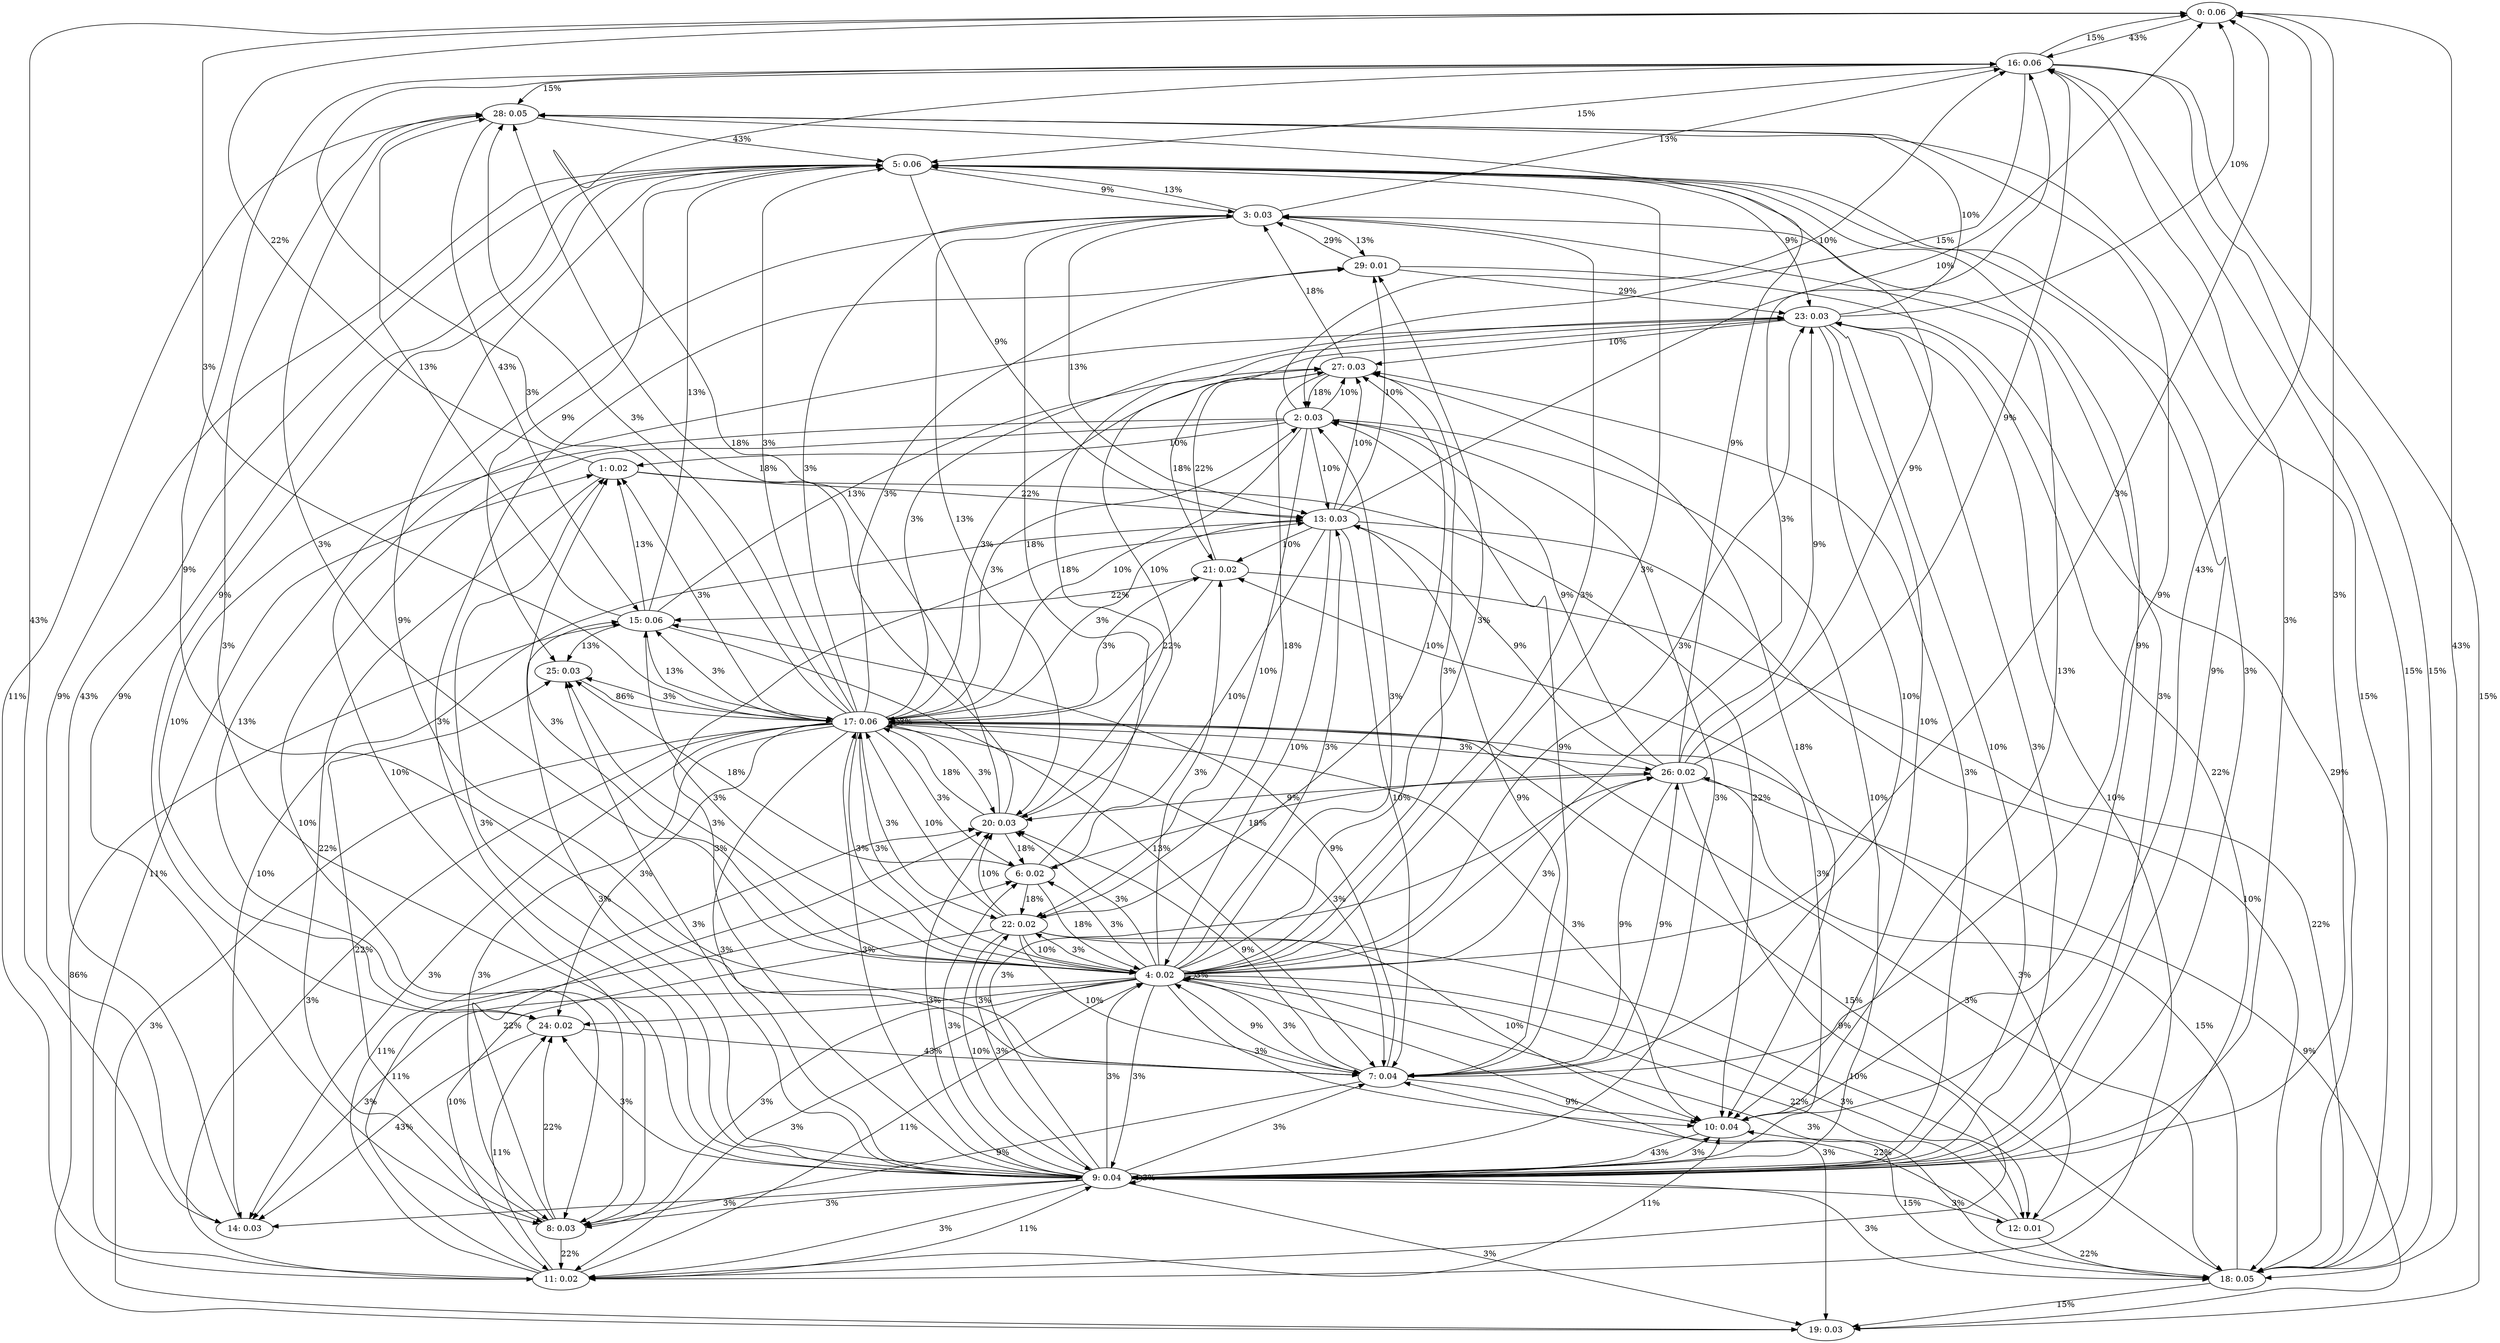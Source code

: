 // wowo
digraph {
	0 [label="0: 0.06"]
	1 [label="1: 0.02"]
	2 [label="2: 0.03"]
	3 [label="3: 0.03"]
	4 [label="4: 0.02"]
	5 [label="5: 0.06"]
	6 [label="6: 0.02"]
	7 [label="7: 0.04"]
	8 [label="8: 0.03"]
	9 [label="9: 0.04"]
	10 [label="10: 0.04"]
	11 [label="11: 0.02"]
	12 [label="12: 0.01"]
	13 [label="13: 0.03"]
	14 [label="14: 0.03"]
	15 [label="15: 0.06"]
	16 [label="16: 0.06"]
	17 [label="17: 0.06"]
	18 [label="18: 0.05"]
	19 [label="19: 0.03"]
	20 [label="20: 0.03"]
	21 [label="21: 0.02"]
	22 [label="22: 0.02"]
	23 [label="23: 0.03"]
	24 [label="24: 0.02"]
	25 [label="25: 0.03"]
	26 [label="26: 0.02"]
	27 [label="27: 0.03"]
	28 [label="28: 0.05"]
	29 [label="29: 0.01"]
	0 -> 16 [label="43%"]
	0 -> 18 [label="43%"]
	1 -> 8 [label="22%"]
	1 -> 0 [label="22%"]
	1 -> 10 [label="22%"]
	1 -> 13 [label="22%"]
	2 -> 1 [label="10%"]
	2 -> 8 [label="10%"]
	2 -> 9 [label="10%"]
	2 -> 13 [label="10%"]
	2 -> 16 [label="10%"]
	2 -> 17 [label="10%"]
	2 -> 22 [label="10%"]
	2 -> 24 [label="10%"]
	2 -> 27 [label="10%"]
	3 -> 5 [label="13%"]
	3 -> 8 [label="13%"]
	3 -> 10 [label="13%"]
	3 -> 13 [label="13%"]
	3 -> 16 [label="13%"]
	3 -> 20 [label="13%"]
	3 -> 29 [label="13%"]
	4 -> 0 [label="3%"]
	4 -> 1 [label="3%"]
	4 -> 2 [label="3%"]
	4 -> 3 [label="3%"]
	4 -> 4 [label="3%"]
	4 -> 5 [label="3%"]
	4 -> 6 [label="3%"]
	4 -> 7 [label="3%"]
	4 -> 8 [label="3%"]
	4 -> 9 [label="3%"]
	4 -> 10 [label="3%"]
	4 -> 11 [label="3%"]
	4 -> 12 [label="3%"]
	4 -> 13 [label="3%"]
	4 -> 14 [label="3%"]
	4 -> 15 [label="3%"]
	4 -> 16 [label="3%"]
	4 -> 17 [label="3%"]
	4 -> 18 [label="3%"]
	4 -> 19 [label="3%"]
	4 -> 20 [label="3%"]
	4 -> 21 [label="3%"]
	4 -> 22 [label="3%"]
	4 -> 23 [label="3%"]
	4 -> 24 [label="3%"]
	4 -> 25 [label="3%"]
	4 -> 26 [label="3%"]
	4 -> 27 [label="3%"]
	4 -> 28 [label="3%"]
	4 -> 29 [label="3%"]
	5 -> 3 [label="9%"]
	5 -> 7 [label="9%"]
	5 -> 8 [label="9%"]
	5 -> 9 [label="9%"]
	5 -> 10 [label="9%"]
	5 -> 13 [label="9%"]
	5 -> 14 [label="9%"]
	5 -> 23 [label="9%"]
	5 -> 24 [label="9%"]
	5 -> 25 [label="9%"]
	6 -> 3 [label="18%"]
	6 -> 4 [label="18%"]
	6 -> 22 [label="18%"]
	6 -> 25 [label="18%"]
	6 -> 26 [label="18%"]
	7 -> 2 [label="9%"]
	7 -> 4 [label="9%"]
	7 -> 8 [label="9%"]
	7 -> 10 [label="9%"]
	7 -> 13 [label="9%"]
	7 -> 15 [label="9%"]
	7 -> 16 [label="9%"]
	7 -> 20 [label="9%"]
	7 -> 26 [label="9%"]
	7 -> 28 [label="9%"]
	8 -> 24 [label="22%"]
	8 -> 25 [label="22%"]
	8 -> 11 [label="22%"]
	8 -> 20 [label="22%"]
	9 -> 0 [label="3%"]
	9 -> 1 [label="3%"]
	9 -> 2 [label="3%"]
	9 -> 3 [label="3%"]
	9 -> 4 [label="3%"]
	9 -> 5 [label="3%"]
	9 -> 6 [label="3%"]
	9 -> 7 [label="3%"]
	9 -> 8 [label="3%"]
	9 -> 9 [label="3%"]
	9 -> 10 [label="3%"]
	9 -> 11 [label="3%"]
	9 -> 12 [label="3%"]
	9 -> 13 [label="3%"]
	9 -> 14 [label="3%"]
	9 -> 15 [label="3%"]
	9 -> 16 [label="3%"]
	9 -> 17 [label="3%"]
	9 -> 18 [label="3%"]
	9 -> 19 [label="3%"]
	9 -> 20 [label="3%"]
	9 -> 21 [label="3%"]
	9 -> 22 [label="3%"]
	9 -> 23 [label="3%"]
	9 -> 24 [label="3%"]
	9 -> 25 [label="3%"]
	9 -> 26 [label="3%"]
	9 -> 27 [label="3%"]
	9 -> 28 [label="3%"]
	9 -> 29 [label="3%"]
	10 -> 0 [label="43%"]
	10 -> 9 [label="43%"]
	11 -> 1 [label="11%"]
	11 -> 4 [label="11%"]
	11 -> 6 [label="11%"]
	11 -> 9 [label="11%"]
	11 -> 10 [label="11%"]
	11 -> 20 [label="11%"]
	11 -> 24 [label="11%"]
	11 -> 28 [label="11%"]
	12 -> 18 [label="22%"]
	12 -> 23 [label="22%"]
	12 -> 4 [label="22%"]
	12 -> 7 [label="22%"]
	13 -> 0 [label="10%"]
	13 -> 4 [label="10%"]
	13 -> 6 [label="10%"]
	13 -> 7 [label="10%"]
	13 -> 14 [label="10%"]
	13 -> 18 [label="10%"]
	13 -> 21 [label="10%"]
	13 -> 27 [label="10%"]
	13 -> 29 [label="10%"]
	14 -> 0 [label="43%"]
	14 -> 5 [label="43%"]
	15 -> 1 [label="13%"]
	15 -> 5 [label="13%"]
	15 -> 7 [label="13%"]
	15 -> 17 [label="13%"]
	15 -> 25 [label="13%"]
	15 -> 27 [label="13%"]
	15 -> 28 [label="13%"]
	16 -> 0 [label="15%"]
	16 -> 2 [label="15%"]
	16 -> 5 [label="15%"]
	16 -> 18 [label="15%"]
	16 -> 19 [label="15%"]
	16 -> 28 [label="15%"]
	17 -> 0 [label="3%"]
	17 -> 1 [label="3%"]
	17 -> 2 [label="3%"]
	17 -> 3 [label="3%"]
	17 -> 4 [label="3%"]
	17 -> 5 [label="3%"]
	17 -> 6 [label="3%"]
	17 -> 7 [label="3%"]
	17 -> 8 [label="3%"]
	17 -> 9 [label="3%"]
	17 -> 10 [label="3%"]
	17 -> 11 [label="3%"]
	17 -> 12 [label="3%"]
	17 -> 13 [label="3%"]
	17 -> 14 [label="3%"]
	17 -> 15 [label="3%"]
	17 -> 16 [label="3%"]
	17 -> 17 [label="3%"]
	17 -> 18 [label="3%"]
	17 -> 19 [label="3%"]
	17 -> 20 [label="3%"]
	17 -> 21 [label="3%"]
	17 -> 22 [label="3%"]
	17 -> 23 [label="3%"]
	17 -> 24 [label="3%"]
	17 -> 25 [label="3%"]
	17 -> 26 [label="3%"]
	17 -> 27 [label="3%"]
	17 -> 28 [label="3%"]
	17 -> 29 [label="3%"]
	18 -> 10 [label="15%"]
	18 -> 16 [label="15%"]
	18 -> 17 [label="15%"]
	18 -> 19 [label="15%"]
	18 -> 26 [label="15%"]
	18 -> 28 [label="15%"]
	19 -> 15 [label="86%"]
	20 -> 6 [label="18%"]
	20 -> 16 [label="18%"]
	20 -> 17 [label="18%"]
	20 -> 23 [label="18%"]
	20 -> 28 [label="18%"]
	21 -> 17 [label="22%"]
	21 -> 18 [label="22%"]
	21 -> 27 [label="22%"]
	21 -> 15 [label="22%"]
	22 -> 4 [label="10%"]
	22 -> 7 [label="10%"]
	22 -> 9 [label="10%"]
	22 -> 10 [label="10%"]
	22 -> 11 [label="10%"]
	22 -> 12 [label="10%"]
	22 -> 17 [label="10%"]
	22 -> 20 [label="10%"]
	22 -> 27 [label="10%"]
	23 -> 0 [label="10%"]
	23 -> 7 [label="10%"]
	23 -> 8 [label="10%"]
	23 -> 9 [label="10%"]
	23 -> 10 [label="10%"]
	23 -> 11 [label="10%"]
	23 -> 20 [label="10%"]
	23 -> 27 [label="10%"]
	23 -> 28 [label="10%"]
	24 -> 14 [label="43%"]
	24 -> 7 [label="43%"]
	25 -> 17 [label="86%"]
	26 -> 2 [label="9%"]
	26 -> 5 [label="9%"]
	26 -> 7 [label="9%"]
	26 -> 11 [label="9%"]
	26 -> 13 [label="9%"]
	26 -> 16 [label="9%"]
	26 -> 19 [label="9%"]
	26 -> 20 [label="9%"]
	26 -> 23 [label="9%"]
	26 -> 28 [label="9%"]
	27 -> 2 [label="18%"]
	27 -> 3 [label="18%"]
	27 -> 10 [label="18%"]
	27 -> 21 [label="18%"]
	27 -> 22 [label="18%"]
	28 -> 5 [label="43%"]
	28 -> 15 [label="43%"]
	29 -> 18 [label="29%"]
	29 -> 3 [label="29%"]
	29 -> 23 [label="29%"]
}
